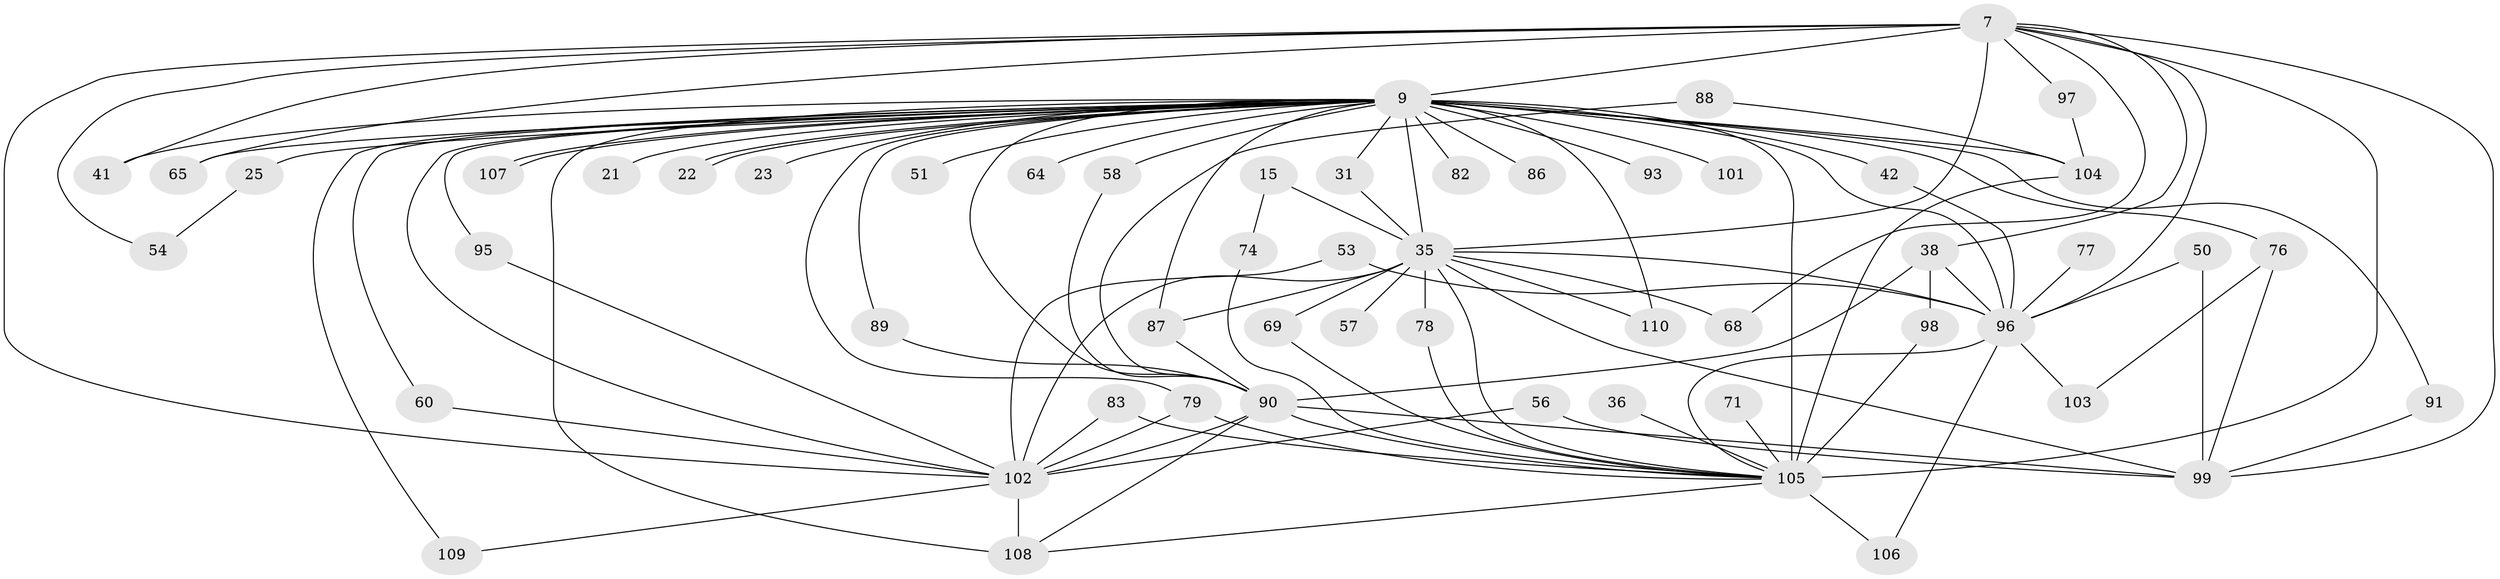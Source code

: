 // original degree distribution, {16: 0.00909090909090909, 19: 0.00909090909090909, 20: 0.02727272727272727, 21: 0.00909090909090909, 26: 0.00909090909090909, 17: 0.00909090909090909, 25: 0.00909090909090909, 27: 0.00909090909090909, 4: 0.1, 13: 0.00909090909090909, 7: 0.00909090909090909, 3: 0.19090909090909092, 8: 0.00909090909090909, 2: 0.5636363636363636, 5: 0.00909090909090909, 9: 0.00909090909090909, 6: 0.00909090909090909}
// Generated by graph-tools (version 1.1) at 2025/43/03/09/25 04:43:20]
// undirected, 55 vertices, 104 edges
graph export_dot {
graph [start="1"]
  node [color=gray90,style=filled];
  7 [super="+1"];
  9 [super="+5+6"];
  15;
  21;
  22;
  23;
  25;
  31;
  35 [super="+14+10"];
  36;
  38 [super="+17"];
  41;
  42;
  50;
  51;
  53;
  54;
  56;
  57;
  58 [super="+39"];
  60;
  64;
  65 [super="+49"];
  68;
  69;
  71;
  74;
  76 [super="+55"];
  77;
  78 [super="+61"];
  79 [super="+34"];
  82;
  83;
  86;
  87 [super="+73"];
  88;
  89 [super="+37"];
  90 [super="+67"];
  91;
  93;
  95;
  96 [super="+66+92+43"];
  97;
  98 [super="+84"];
  99 [super="+94"];
  101;
  102 [super="+12+28+30+46+70"];
  103;
  104 [super="+85+11"];
  105 [super="+80+100"];
  106;
  107;
  108 [super="+72+75"];
  109;
  110;
  7 -- 9 [weight=8];
  7 -- 41;
  7 -- 65 [weight=2];
  7 -- 68;
  7 -- 97;
  7 -- 54;
  7 -- 102 [weight=3];
  7 -- 35 [weight=5];
  7 -- 38;
  7 -- 99 [weight=3];
  7 -- 105 [weight=4];
  7 -- 96;
  9 -- 21 [weight=2];
  9 -- 22;
  9 -- 22;
  9 -- 25 [weight=2];
  9 -- 31;
  9 -- 41;
  9 -- 51 [weight=2];
  9 -- 64 [weight=2];
  9 -- 107;
  9 -- 107;
  9 -- 89;
  9 -- 76 [weight=2];
  9 -- 82 [weight=2];
  9 -- 86 [weight=2];
  9 -- 23 [weight=2];
  9 -- 87 [weight=2];
  9 -- 93;
  9 -- 95;
  9 -- 101 [weight=2];
  9 -- 58 [weight=2];
  9 -- 65;
  9 -- 91;
  9 -- 35 [weight=9];
  9 -- 42 [weight=2];
  9 -- 108 [weight=3];
  9 -- 109;
  9 -- 110;
  9 -- 60;
  9 -- 102 [weight=2];
  9 -- 79;
  9 -- 96 [weight=3];
  9 -- 105 [weight=13];
  9 -- 104 [weight=3];
  9 -- 90;
  15 -- 74;
  15 -- 35 [weight=2];
  25 -- 54;
  31 -- 35;
  35 -- 68;
  35 -- 69;
  35 -- 78 [weight=2];
  35 -- 87 [weight=2];
  35 -- 99 [weight=3];
  35 -- 102 [weight=4];
  35 -- 105 [weight=6];
  35 -- 110;
  35 -- 57 [weight=2];
  35 -- 96 [weight=4];
  36 -- 105 [weight=2];
  38 -- 98 [weight=2];
  38 -- 96;
  38 -- 90;
  42 -- 96;
  50 -- 99;
  50 -- 96;
  53 -- 102;
  53 -- 96;
  56 -- 102;
  56 -- 99;
  58 -- 90;
  60 -- 102;
  69 -- 105;
  71 -- 105 [weight=2];
  74 -- 105;
  76 -- 103;
  76 -- 99;
  77 -- 96;
  78 -- 105;
  79 -- 102;
  79 -- 105;
  83 -- 102;
  83 -- 105;
  87 -- 90;
  88 -- 104;
  88 -- 90;
  89 -- 90 [weight=2];
  90 -- 105;
  90 -- 99;
  90 -- 102;
  90 -- 108;
  91 -- 99;
  95 -- 102;
  96 -- 103;
  96 -- 105;
  96 -- 106;
  97 -- 104;
  98 -- 105;
  102 -- 109;
  102 -- 108;
  104 -- 105;
  105 -- 106;
  105 -- 108 [weight=2];
}
